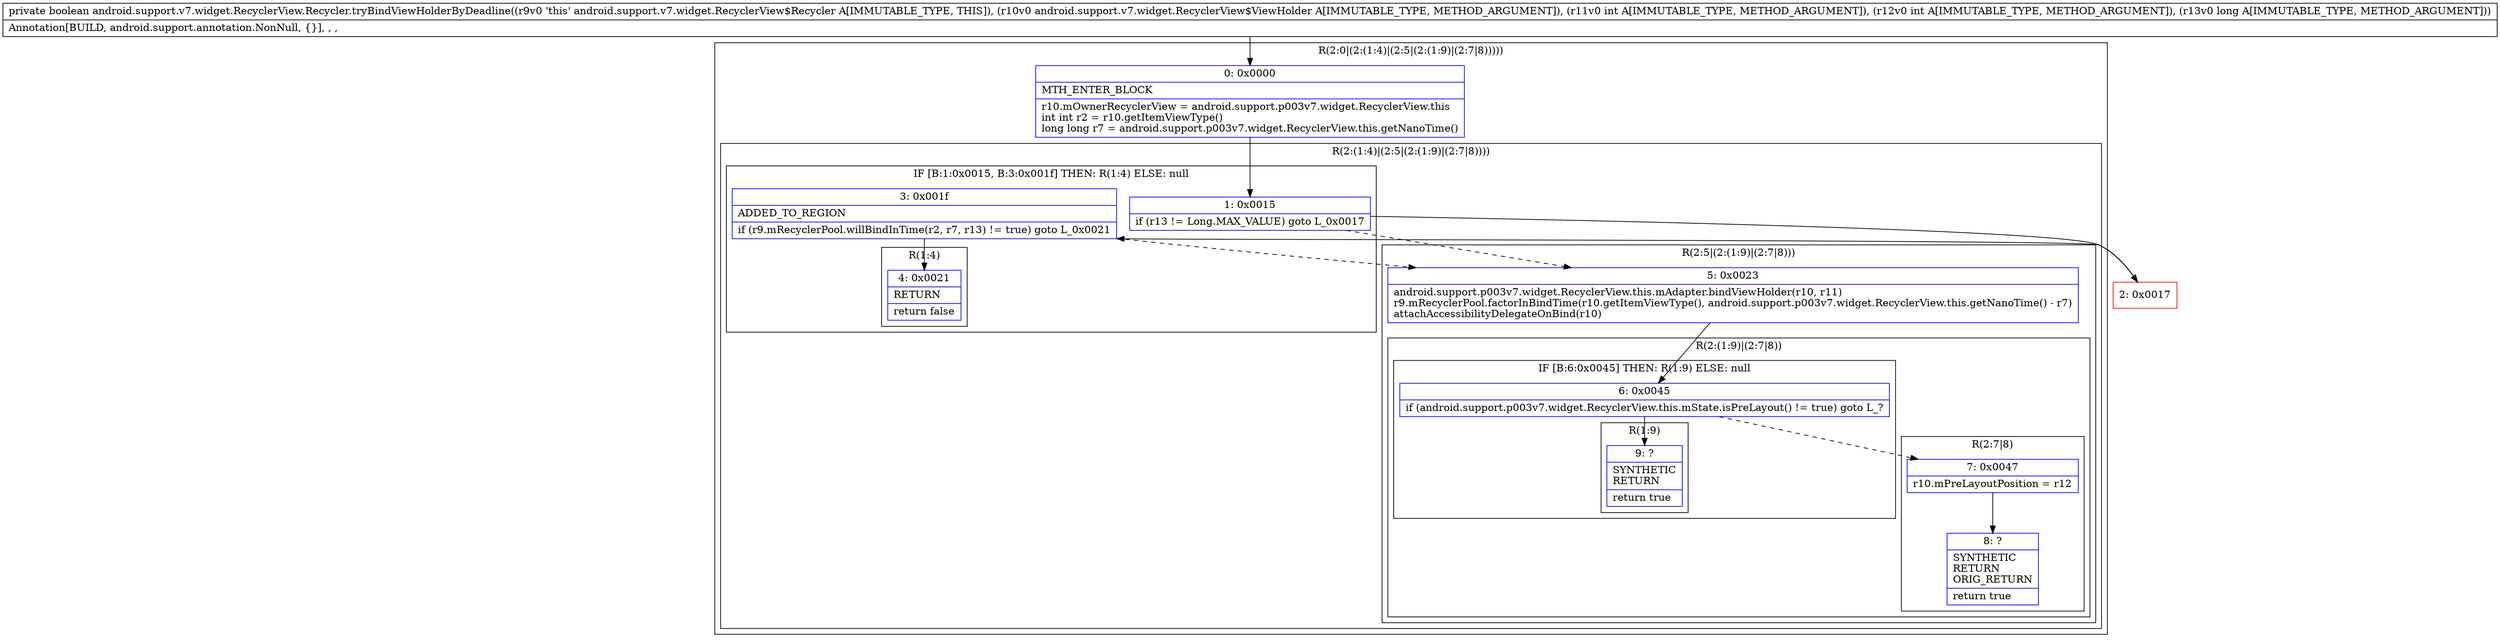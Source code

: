 digraph "CFG forandroid.support.v7.widget.RecyclerView.Recycler.tryBindViewHolderByDeadline(Landroid\/support\/v7\/widget\/RecyclerView$ViewHolder;IIJ)Z" {
subgraph cluster_Region_1726217625 {
label = "R(2:0|(2:(1:4)|(2:5|(2:(1:9)|(2:7|8)))))";
node [shape=record,color=blue];
Node_0 [shape=record,label="{0\:\ 0x0000|MTH_ENTER_BLOCK\l|r10.mOwnerRecyclerView = android.support.p003v7.widget.RecyclerView.this\lint int r2 = r10.getItemViewType()\llong long r7 = android.support.p003v7.widget.RecyclerView.this.getNanoTime()\l}"];
subgraph cluster_Region_1279817898 {
label = "R(2:(1:4)|(2:5|(2:(1:9)|(2:7|8))))";
node [shape=record,color=blue];
subgraph cluster_IfRegion_717550966 {
label = "IF [B:1:0x0015, B:3:0x001f] THEN: R(1:4) ELSE: null";
node [shape=record,color=blue];
Node_1 [shape=record,label="{1\:\ 0x0015|if (r13 != Long.MAX_VALUE) goto L_0x0017\l}"];
Node_3 [shape=record,label="{3\:\ 0x001f|ADDED_TO_REGION\l|if (r9.mRecyclerPool.willBindInTime(r2, r7, r13) != true) goto L_0x0021\l}"];
subgraph cluster_Region_840846623 {
label = "R(1:4)";
node [shape=record,color=blue];
Node_4 [shape=record,label="{4\:\ 0x0021|RETURN\l|return false\l}"];
}
}
subgraph cluster_Region_1716828113 {
label = "R(2:5|(2:(1:9)|(2:7|8)))";
node [shape=record,color=blue];
Node_5 [shape=record,label="{5\:\ 0x0023|android.support.p003v7.widget.RecyclerView.this.mAdapter.bindViewHolder(r10, r11)\lr9.mRecyclerPool.factorInBindTime(r10.getItemViewType(), android.support.p003v7.widget.RecyclerView.this.getNanoTime() \- r7)\lattachAccessibilityDelegateOnBind(r10)\l}"];
subgraph cluster_Region_1561038808 {
label = "R(2:(1:9)|(2:7|8))";
node [shape=record,color=blue];
subgraph cluster_IfRegion_884033920 {
label = "IF [B:6:0x0045] THEN: R(1:9) ELSE: null";
node [shape=record,color=blue];
Node_6 [shape=record,label="{6\:\ 0x0045|if (android.support.p003v7.widget.RecyclerView.this.mState.isPreLayout() != true) goto L_?\l}"];
subgraph cluster_Region_993262228 {
label = "R(1:9)";
node [shape=record,color=blue];
Node_9 [shape=record,label="{9\:\ ?|SYNTHETIC\lRETURN\l|return true\l}"];
}
}
subgraph cluster_Region_2072325720 {
label = "R(2:7|8)";
node [shape=record,color=blue];
Node_7 [shape=record,label="{7\:\ 0x0047|r10.mPreLayoutPosition = r12\l}"];
Node_8 [shape=record,label="{8\:\ ?|SYNTHETIC\lRETURN\lORIG_RETURN\l|return true\l}"];
}
}
}
}
}
Node_2 [shape=record,color=red,label="{2\:\ 0x0017}"];
MethodNode[shape=record,label="{private boolean android.support.v7.widget.RecyclerView.Recycler.tryBindViewHolderByDeadline((r9v0 'this' android.support.v7.widget.RecyclerView$Recycler A[IMMUTABLE_TYPE, THIS]), (r10v0 android.support.v7.widget.RecyclerView$ViewHolder A[IMMUTABLE_TYPE, METHOD_ARGUMENT]), (r11v0 int A[IMMUTABLE_TYPE, METHOD_ARGUMENT]), (r12v0 int A[IMMUTABLE_TYPE, METHOD_ARGUMENT]), (r13v0 long A[IMMUTABLE_TYPE, METHOD_ARGUMENT]))  | Annotation[BUILD, android.support.annotation.NonNull, \{\}], , , \l}"];
MethodNode -> Node_0;
Node_0 -> Node_1;
Node_1 -> Node_2;
Node_1 -> Node_5[style=dashed];
Node_3 -> Node_4;
Node_3 -> Node_5[style=dashed];
Node_5 -> Node_6;
Node_6 -> Node_7[style=dashed];
Node_6 -> Node_9;
Node_7 -> Node_8;
Node_2 -> Node_3;
}

